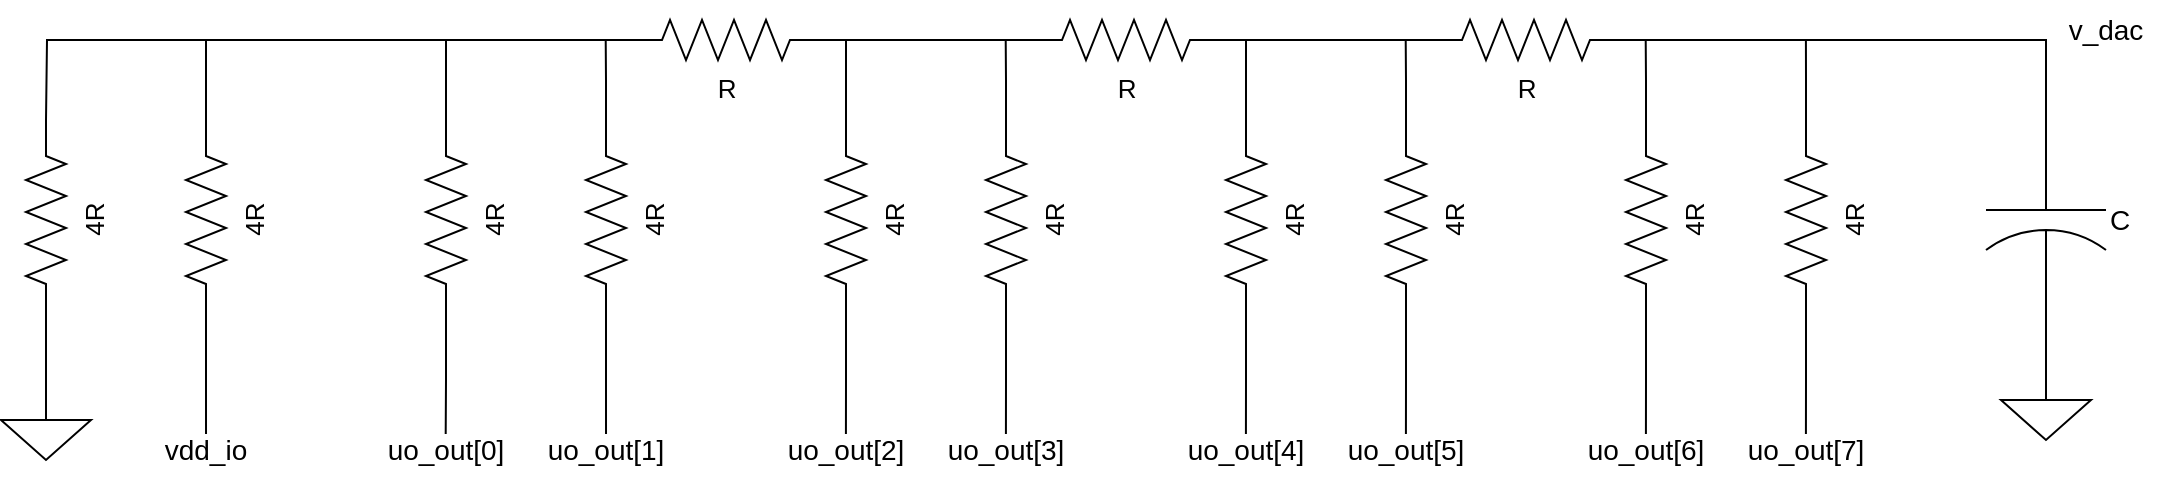 <mxfile version="24.4.0" type="device">
  <diagram name="Page-1" id="PKoAAupzK0NuDnj3Xvv7">
    <mxGraphModel dx="2284" dy="709" grid="1" gridSize="10" guides="1" tooltips="1" connect="1" arrows="1" fold="1" page="1" pageScale="1" pageWidth="850" pageHeight="1100" math="0" shadow="0">
      <root>
        <mxCell id="0" />
        <mxCell id="1" parent="0" />
        <mxCell id="kFpt1XJmLZRUc1uownQj-17" style="edgeStyle=orthogonalEdgeStyle;rounded=0;orthogonalLoop=1;jettySize=auto;html=1;exitX=1;exitY=0.5;exitDx=0;exitDy=0;exitPerimeter=0;strokeColor=default;align=center;verticalAlign=middle;fontFamily=Helvetica;fontSize=13;fontColor=default;labelBackgroundColor=default;endArrow=none;endFill=0;" parent="1" source="kFpt1XJmLZRUc1uownQj-1" edge="1">
          <mxGeometry relative="1" as="geometry">
            <mxPoint x="199.857" y="120" as="targetPoint" />
          </mxGeometry>
        </mxCell>
        <mxCell id="kFpt1XJmLZRUc1uownQj-60" style="edgeStyle=orthogonalEdgeStyle;rounded=0;orthogonalLoop=1;jettySize=auto;html=1;exitX=0;exitY=0.5;exitDx=0;exitDy=0;exitPerimeter=0;strokeColor=default;align=center;verticalAlign=middle;fontFamily=Helvetica;fontSize=11;fontColor=default;labelBackgroundColor=default;endArrow=none;endFill=0;" parent="1" source="kFpt1XJmLZRUc1uownQj-1" edge="1">
          <mxGeometry relative="1" as="geometry">
            <mxPoint x="199.961" y="320" as="targetPoint" />
          </mxGeometry>
        </mxCell>
        <mxCell id="kFpt1XJmLZRUc1uownQj-1" value="4R" style="pointerEvents=1;verticalLabelPosition=bottom;shadow=0;dashed=0;align=center;html=1;verticalAlign=top;shape=mxgraph.electrical.resistors.resistor_2;rotation=-90;fontSize=13;" parent="1" vertex="1">
          <mxGeometry x="150" y="200" width="100" height="20" as="geometry" />
        </mxCell>
        <mxCell id="kFpt1XJmLZRUc1uownQj-20" style="edgeStyle=orthogonalEdgeStyle;rounded=0;orthogonalLoop=1;jettySize=auto;html=1;exitX=1;exitY=0.5;exitDx=0;exitDy=0;exitPerimeter=0;strokeColor=default;align=center;verticalAlign=middle;fontFamily=Helvetica;fontSize=13;fontColor=default;labelBackgroundColor=default;endArrow=none;endFill=0;" parent="1" source="kFpt1XJmLZRUc1uownQj-3" edge="1">
          <mxGeometry relative="1" as="geometry">
            <mxPoint x="319.857" y="120" as="targetPoint" />
          </mxGeometry>
        </mxCell>
        <mxCell id="kFpt1XJmLZRUc1uownQj-61" style="edgeStyle=orthogonalEdgeStyle;rounded=0;orthogonalLoop=1;jettySize=auto;html=1;exitX=0;exitY=0.5;exitDx=0;exitDy=0;exitPerimeter=0;strokeColor=default;align=center;verticalAlign=middle;fontFamily=Helvetica;fontSize=11;fontColor=default;labelBackgroundColor=default;endArrow=none;endFill=0;" parent="1" source="kFpt1XJmLZRUc1uownQj-3" edge="1">
          <mxGeometry relative="1" as="geometry">
            <mxPoint x="319.961" y="320" as="targetPoint" />
          </mxGeometry>
        </mxCell>
        <mxCell id="kFpt1XJmLZRUc1uownQj-3" value="4R" style="pointerEvents=1;verticalLabelPosition=bottom;shadow=0;dashed=0;align=center;html=1;verticalAlign=top;shape=mxgraph.electrical.resistors.resistor_2;rotation=-90;fontSize=13;" parent="1" vertex="1">
          <mxGeometry x="270" y="200" width="100" height="20" as="geometry" />
        </mxCell>
        <mxCell id="kFpt1XJmLZRUc1uownQj-47" style="edgeStyle=orthogonalEdgeStyle;rounded=0;orthogonalLoop=1;jettySize=auto;html=1;exitX=1;exitY=0.5;exitDx=0;exitDy=0;exitPerimeter=0;strokeColor=default;align=center;verticalAlign=middle;fontFamily=Helvetica;fontSize=11;fontColor=default;labelBackgroundColor=default;endArrow=none;endFill=0;entryX=0;entryY=0.5;entryDx=0;entryDy=0;entryPerimeter=0;" parent="1" source="kFpt1XJmLZRUc1uownQj-4" target="kFpt1XJmLZRUc1uownQj-73" edge="1">
          <mxGeometry relative="1" as="geometry">
            <mxPoint x="440" y="120" as="targetPoint" />
          </mxGeometry>
        </mxCell>
        <mxCell id="kFpt1XJmLZRUc1uownQj-4" value="R" style="pointerEvents=1;verticalLabelPosition=bottom;shadow=0;dashed=0;align=center;html=1;verticalAlign=top;shape=mxgraph.electrical.resistors.resistor_2;rotation=0;fontSize=13;" parent="1" vertex="1">
          <mxGeometry x="210" y="110" width="100" height="20" as="geometry" />
        </mxCell>
        <mxCell id="kFpt1XJmLZRUc1uownQj-59" style="edgeStyle=orthogonalEdgeStyle;rounded=0;orthogonalLoop=1;jettySize=auto;html=1;exitX=0;exitY=0.5;exitDx=0;exitDy=0;exitPerimeter=0;strokeColor=default;align=center;verticalAlign=middle;fontFamily=Helvetica;fontSize=11;fontColor=default;labelBackgroundColor=default;endArrow=none;endFill=0;" parent="1" source="kFpt1XJmLZRUc1uownQj-5" edge="1">
          <mxGeometry relative="1" as="geometry">
            <mxPoint x="119.961" y="320" as="targetPoint" />
          </mxGeometry>
        </mxCell>
        <mxCell id="kFpt1XJmLZRUc1uownQj-5" value="4R" style="pointerEvents=1;verticalLabelPosition=bottom;shadow=0;dashed=0;align=center;html=1;verticalAlign=top;shape=mxgraph.electrical.resistors.resistor_2;rotation=-90;fontSize=13;" parent="1" vertex="1">
          <mxGeometry x="70" y="200" width="100" height="20" as="geometry" />
        </mxCell>
        <mxCell id="kFpt1XJmLZRUc1uownQj-26" style="edgeStyle=orthogonalEdgeStyle;rounded=0;orthogonalLoop=1;jettySize=auto;html=1;exitX=1;exitY=0.5;exitDx=0;exitDy=0;exitPerimeter=0;strokeColor=default;align=center;verticalAlign=middle;fontFamily=Helvetica;fontSize=13;fontColor=default;labelBackgroundColor=default;endArrow=none;endFill=0;" parent="1" source="kFpt1XJmLZRUc1uownQj-8" edge="1">
          <mxGeometry relative="1" as="geometry">
            <mxPoint x="399.954" y="120" as="targetPoint" />
          </mxGeometry>
        </mxCell>
        <mxCell id="kFpt1XJmLZRUc1uownQj-62" style="edgeStyle=orthogonalEdgeStyle;rounded=0;orthogonalLoop=1;jettySize=auto;html=1;exitX=0;exitY=0.5;exitDx=0;exitDy=0;exitPerimeter=0;strokeColor=default;align=center;verticalAlign=middle;fontFamily=Helvetica;fontSize=11;fontColor=default;labelBackgroundColor=default;endArrow=none;endFill=0;" parent="1" source="kFpt1XJmLZRUc1uownQj-8" edge="1">
          <mxGeometry relative="1" as="geometry">
            <mxPoint x="399.961" y="320" as="targetPoint" />
          </mxGeometry>
        </mxCell>
        <mxCell id="kFpt1XJmLZRUc1uownQj-8" value="4R" style="pointerEvents=1;verticalLabelPosition=bottom;shadow=0;dashed=0;align=center;html=1;verticalAlign=top;shape=mxgraph.electrical.resistors.resistor_2;rotation=-90;fontSize=13;" parent="1" vertex="1">
          <mxGeometry x="350" y="200" width="100" height="20" as="geometry" />
        </mxCell>
        <mxCell id="kFpt1XJmLZRUc1uownQj-16" style="edgeStyle=orthogonalEdgeStyle;rounded=0;orthogonalLoop=1;jettySize=auto;html=1;entryX=1;entryY=0.5;entryDx=0;entryDy=0;entryPerimeter=0;strokeColor=default;align=center;verticalAlign=middle;fontFamily=Helvetica;fontSize=13;fontColor=default;labelBackgroundColor=default;endArrow=none;endFill=0;" parent="1" source="kFpt1XJmLZRUc1uownQj-4" target="kFpt1XJmLZRUc1uownQj-5" edge="1">
          <mxGeometry relative="1" as="geometry" />
        </mxCell>
        <mxCell id="kFpt1XJmLZRUc1uownQj-27" style="edgeStyle=orthogonalEdgeStyle;rounded=0;orthogonalLoop=1;jettySize=auto;html=1;exitX=1;exitY=0.5;exitDx=0;exitDy=0;exitPerimeter=0;strokeColor=default;align=center;verticalAlign=middle;fontFamily=Helvetica;fontSize=13;fontColor=default;labelBackgroundColor=default;endArrow=none;endFill=0;" parent="1" source="kFpt1XJmLZRUc1uownQj-28" edge="1">
          <mxGeometry relative="1" as="geometry">
            <mxPoint x="-0.143" y="120" as="targetPoint" />
          </mxGeometry>
        </mxCell>
        <mxCell id="kFpt1XJmLZRUc1uownQj-58" style="edgeStyle=orthogonalEdgeStyle;rounded=0;orthogonalLoop=1;jettySize=auto;html=1;exitX=0;exitY=0.5;exitDx=0;exitDy=0;exitPerimeter=0;strokeColor=default;align=center;verticalAlign=middle;fontFamily=Helvetica;fontSize=11;fontColor=default;labelBackgroundColor=default;endArrow=none;endFill=0;" parent="1" source="kFpt1XJmLZRUc1uownQj-28" edge="1">
          <mxGeometry relative="1" as="geometry">
            <mxPoint x="-0.039" y="320" as="targetPoint" />
          </mxGeometry>
        </mxCell>
        <mxCell id="kFpt1XJmLZRUc1uownQj-28" value="4R" style="pointerEvents=1;verticalLabelPosition=bottom;shadow=0;dashed=0;align=center;html=1;verticalAlign=top;shape=mxgraph.electrical.resistors.resistor_2;rotation=-90;fontSize=13;" parent="1" vertex="1">
          <mxGeometry x="-50" y="200" width="100" height="20" as="geometry" />
        </mxCell>
        <mxCell id="kFpt1XJmLZRUc1uownQj-44" style="edgeStyle=orthogonalEdgeStyle;rounded=0;orthogonalLoop=1;jettySize=auto;html=1;exitX=1;exitY=0.5;exitDx=0;exitDy=0;exitPerimeter=0;strokeColor=default;align=center;verticalAlign=middle;fontFamily=Helvetica;fontSize=13;fontColor=default;labelBackgroundColor=default;endArrow=none;endFill=0;" parent="1" source="kFpt1XJmLZRUc1uownQj-29" edge="1">
          <mxGeometry relative="1" as="geometry">
            <mxPoint x="120" y="120" as="targetPoint" />
          </mxGeometry>
        </mxCell>
        <mxCell id="kFpt1XJmLZRUc1uownQj-29" value="R" style="pointerEvents=1;verticalLabelPosition=bottom;shadow=0;dashed=0;align=center;html=1;verticalAlign=top;shape=mxgraph.electrical.resistors.resistor_2;rotation=0;fontSize=13;" parent="1" vertex="1">
          <mxGeometry x="10" y="110" width="100" height="20" as="geometry" />
        </mxCell>
        <mxCell id="kFpt1XJmLZRUc1uownQj-57" style="edgeStyle=orthogonalEdgeStyle;rounded=0;orthogonalLoop=1;jettySize=auto;html=1;exitX=0;exitY=0.5;exitDx=0;exitDy=0;exitPerimeter=0;strokeColor=default;align=center;verticalAlign=middle;fontFamily=Helvetica;fontSize=11;fontColor=default;labelBackgroundColor=default;endArrow=none;endFill=0;" parent="1" source="kFpt1XJmLZRUc1uownQj-30" edge="1">
          <mxGeometry relative="1" as="geometry">
            <mxPoint x="-80.039" y="320" as="targetPoint" />
          </mxGeometry>
        </mxCell>
        <mxCell id="kFpt1XJmLZRUc1uownQj-30" value="4R" style="pointerEvents=1;verticalLabelPosition=bottom;shadow=0;dashed=0;align=center;html=1;verticalAlign=top;shape=mxgraph.electrical.resistors.resistor_2;rotation=-90;fontSize=13;" parent="1" vertex="1">
          <mxGeometry x="-130" y="200" width="100" height="20" as="geometry" />
        </mxCell>
        <mxCell id="kFpt1XJmLZRUc1uownQj-31" style="edgeStyle=orthogonalEdgeStyle;rounded=0;orthogonalLoop=1;jettySize=auto;html=1;entryX=1;entryY=0.5;entryDx=0;entryDy=0;entryPerimeter=0;strokeColor=default;align=center;verticalAlign=middle;fontFamily=Helvetica;fontSize=13;fontColor=default;labelBackgroundColor=default;endArrow=none;endFill=0;" parent="1" source="kFpt1XJmLZRUc1uownQj-29" target="kFpt1XJmLZRUc1uownQj-30" edge="1">
          <mxGeometry relative="1" as="geometry" />
        </mxCell>
        <mxCell id="kFpt1XJmLZRUc1uownQj-32" style="edgeStyle=orthogonalEdgeStyle;rounded=0;orthogonalLoop=1;jettySize=auto;html=1;exitX=1;exitY=0.5;exitDx=0;exitDy=0;exitPerimeter=0;strokeColor=default;align=center;verticalAlign=middle;fontFamily=Helvetica;fontSize=13;fontColor=default;labelBackgroundColor=default;endArrow=none;endFill=0;" parent="1" source="kFpt1XJmLZRUc1uownQj-33" edge="1">
          <mxGeometry relative="1" as="geometry">
            <mxPoint x="-200.143" y="120" as="targetPoint" />
          </mxGeometry>
        </mxCell>
        <mxCell id="kFpt1XJmLZRUc1uownQj-56" style="edgeStyle=orthogonalEdgeStyle;rounded=0;orthogonalLoop=1;jettySize=auto;html=1;exitX=0;exitY=0.5;exitDx=0;exitDy=0;exitPerimeter=0;strokeColor=default;align=center;verticalAlign=middle;fontFamily=Helvetica;fontSize=11;fontColor=default;labelBackgroundColor=default;endArrow=none;endFill=0;" parent="1" source="kFpt1XJmLZRUc1uownQj-33" edge="1">
          <mxGeometry relative="1" as="geometry">
            <mxPoint x="-199.989" y="320" as="targetPoint" />
          </mxGeometry>
        </mxCell>
        <mxCell id="kFpt1XJmLZRUc1uownQj-33" value="4R" style="pointerEvents=1;verticalLabelPosition=bottom;shadow=0;dashed=0;align=center;html=1;verticalAlign=top;shape=mxgraph.electrical.resistors.resistor_2;rotation=-90;fontSize=13;" parent="1" vertex="1">
          <mxGeometry x="-250" y="200" width="100" height="20" as="geometry" />
        </mxCell>
        <mxCell id="kFpt1XJmLZRUc1uownQj-43" style="edgeStyle=orthogonalEdgeStyle;rounded=0;orthogonalLoop=1;jettySize=auto;html=1;exitX=1;exitY=0.5;exitDx=0;exitDy=0;exitPerimeter=0;strokeColor=default;align=center;verticalAlign=middle;fontFamily=Helvetica;fontSize=13;fontColor=default;labelBackgroundColor=default;endArrow=none;endFill=0;" parent="1" source="kFpt1XJmLZRUc1uownQj-34" edge="1">
          <mxGeometry relative="1" as="geometry">
            <mxPoint x="-80" y="120" as="targetPoint" />
          </mxGeometry>
        </mxCell>
        <mxCell id="kFpt1XJmLZRUc1uownQj-34" value="R" style="pointerEvents=1;verticalLabelPosition=bottom;shadow=0;dashed=0;align=center;html=1;verticalAlign=top;shape=mxgraph.electrical.resistors.resistor_2;rotation=0;fontSize=13;" parent="1" vertex="1">
          <mxGeometry x="-190" y="110" width="100" height="20" as="geometry" />
        </mxCell>
        <mxCell id="kFpt1XJmLZRUc1uownQj-42" style="edgeStyle=orthogonalEdgeStyle;rounded=0;orthogonalLoop=1;jettySize=auto;html=1;exitX=1;exitY=0.5;exitDx=0;exitDy=0;exitPerimeter=0;strokeColor=default;align=center;verticalAlign=middle;fontFamily=Helvetica;fontSize=13;fontColor=default;labelBackgroundColor=default;endArrow=none;endFill=0;" parent="1" source="kFpt1XJmLZRUc1uownQj-35" edge="1">
          <mxGeometry relative="1" as="geometry">
            <mxPoint x="-280" y="120" as="targetPoint" />
          </mxGeometry>
        </mxCell>
        <mxCell id="kFpt1XJmLZRUc1uownQj-46" style="edgeStyle=orthogonalEdgeStyle;rounded=0;orthogonalLoop=1;jettySize=auto;html=1;exitX=0;exitY=0.5;exitDx=0;exitDy=0;exitPerimeter=0;strokeColor=default;align=center;verticalAlign=middle;fontFamily=Helvetica;fontSize=11;fontColor=default;labelBackgroundColor=default;endArrow=none;endFill=0;" parent="1" source="kFpt1XJmLZRUc1uownQj-35" edge="1">
          <mxGeometry relative="1" as="geometry">
            <mxPoint x="-280.172" y="320.0" as="targetPoint" />
          </mxGeometry>
        </mxCell>
        <mxCell id="kFpt1XJmLZRUc1uownQj-35" value="4R" style="pointerEvents=1;verticalLabelPosition=bottom;shadow=0;dashed=0;align=center;html=1;verticalAlign=top;shape=mxgraph.electrical.resistors.resistor_2;rotation=-90;fontSize=13;" parent="1" vertex="1">
          <mxGeometry x="-330" y="200" width="100" height="20" as="geometry" />
        </mxCell>
        <mxCell id="kFpt1XJmLZRUc1uownQj-41" style="edgeStyle=orthogonalEdgeStyle;rounded=0;orthogonalLoop=1;jettySize=auto;html=1;entryX=1;entryY=0.5;entryDx=0;entryDy=0;entryPerimeter=0;strokeColor=default;align=center;verticalAlign=middle;fontFamily=Helvetica;fontSize=13;fontColor=default;labelBackgroundColor=default;endArrow=none;endFill=0;exitX=0;exitY=0.5;exitDx=0;exitDy=0;exitPerimeter=0;" parent="1" source="kFpt1XJmLZRUc1uownQj-34" edge="1">
          <mxGeometry relative="1" as="geometry">
            <mxPoint x="-200" y="121" as="sourcePoint" />
            <mxPoint x="-480" y="160" as="targetPoint" />
          </mxGeometry>
        </mxCell>
        <mxCell id="kFpt1XJmLZRUc1uownQj-64" value="uo_out[0]" style="text;strokeColor=none;align=center;fillColor=none;html=1;verticalAlign=middle;whiteSpace=wrap;rounded=0;fontFamily=Helvetica;fontSize=14;fontColor=default;labelBackgroundColor=default;" parent="1" vertex="1">
          <mxGeometry x="-310" y="310" width="60" height="30" as="geometry" />
        </mxCell>
        <mxCell id="kFpt1XJmLZRUc1uownQj-65" value="uo_out[1]" style="text;strokeColor=none;align=center;fillColor=none;html=1;verticalAlign=middle;whiteSpace=wrap;rounded=0;fontFamily=Helvetica;fontSize=14;fontColor=default;labelBackgroundColor=default;" parent="1" vertex="1">
          <mxGeometry x="-230" y="310" width="60" height="30" as="geometry" />
        </mxCell>
        <mxCell id="kFpt1XJmLZRUc1uownQj-66" value="uo_out[2]" style="text;strokeColor=none;align=center;fillColor=none;html=1;verticalAlign=middle;whiteSpace=wrap;rounded=0;fontFamily=Helvetica;fontSize=14;fontColor=default;labelBackgroundColor=default;" parent="1" vertex="1">
          <mxGeometry x="-110" y="310" width="60" height="30" as="geometry" />
        </mxCell>
        <mxCell id="kFpt1XJmLZRUc1uownQj-67" value="uo_out[3]" style="text;strokeColor=none;align=center;fillColor=none;html=1;verticalAlign=middle;whiteSpace=wrap;rounded=0;fontFamily=Helvetica;fontSize=14;fontColor=default;labelBackgroundColor=default;" parent="1" vertex="1">
          <mxGeometry x="-30" y="310" width="60" height="30" as="geometry" />
        </mxCell>
        <mxCell id="kFpt1XJmLZRUc1uownQj-68" value="uo_out[4]" style="text;strokeColor=none;align=center;fillColor=none;html=1;verticalAlign=middle;whiteSpace=wrap;rounded=0;fontFamily=Helvetica;fontSize=14;fontColor=default;labelBackgroundColor=default;" parent="1" vertex="1">
          <mxGeometry x="90" y="310" width="60" height="30" as="geometry" />
        </mxCell>
        <mxCell id="kFpt1XJmLZRUc1uownQj-69" value="uo_out[5]" style="text;strokeColor=none;align=center;fillColor=none;html=1;verticalAlign=middle;whiteSpace=wrap;rounded=0;fontFamily=Helvetica;fontSize=14;fontColor=default;labelBackgroundColor=default;" parent="1" vertex="1">
          <mxGeometry x="170" y="310" width="60" height="30" as="geometry" />
        </mxCell>
        <mxCell id="kFpt1XJmLZRUc1uownQj-70" value="uo_out[6]" style="text;strokeColor=none;align=center;fillColor=none;html=1;verticalAlign=middle;whiteSpace=wrap;rounded=0;fontFamily=Helvetica;fontSize=14;fontColor=default;labelBackgroundColor=default;" parent="1" vertex="1">
          <mxGeometry x="290" y="310" width="60" height="30" as="geometry" />
        </mxCell>
        <mxCell id="kFpt1XJmLZRUc1uownQj-71" value="uo_out[7]" style="text;strokeColor=none;align=center;fillColor=none;html=1;verticalAlign=middle;whiteSpace=wrap;rounded=0;fontFamily=Helvetica;fontSize=14;fontColor=default;labelBackgroundColor=default;" parent="1" vertex="1">
          <mxGeometry x="370" y="310" width="60" height="30" as="geometry" />
        </mxCell>
        <mxCell id="kFpt1XJmLZRUc1uownQj-73" value="C" style="pointerEvents=1;verticalLabelPosition=middle;shadow=0;dashed=0;align=left;html=1;verticalAlign=middle;shape=mxgraph.electrical.capacitors.capacitor_2;fontFamily=Helvetica;fontSize=14;fontColor=default;labelBackgroundColor=default;direction=south;labelPosition=right;" parent="1" vertex="1">
          <mxGeometry x="490" y="160" width="60" height="100" as="geometry" />
        </mxCell>
        <mxCell id="kFpt1XJmLZRUc1uownQj-74" value="" style="pointerEvents=1;verticalLabelPosition=bottom;shadow=0;dashed=0;align=center;html=1;verticalAlign=top;shape=mxgraph.electrical.signal_sources.signal_ground;" parent="1" vertex="1">
          <mxGeometry x="497.5" y="290" width="45" height="30" as="geometry" />
        </mxCell>
        <mxCell id="kFpt1XJmLZRUc1uownQj-75" style="edgeStyle=orthogonalEdgeStyle;rounded=0;orthogonalLoop=1;jettySize=auto;html=1;exitX=0;exitY=0.5;exitDx=0;exitDy=0;exitPerimeter=0;strokeColor=default;align=center;verticalAlign=middle;fontFamily=Helvetica;fontSize=11;fontColor=default;labelBackgroundColor=default;endArrow=none;endFill=0;" parent="1" source="kFpt1XJmLZRUc1uownQj-76" edge="1">
          <mxGeometry relative="1" as="geometry">
            <mxPoint x="-399.989" y="320" as="targetPoint" />
          </mxGeometry>
        </mxCell>
        <mxCell id="kFpt1XJmLZRUc1uownQj-82" style="edgeStyle=orthogonalEdgeStyle;rounded=0;orthogonalLoop=1;jettySize=auto;html=1;exitX=1;exitY=0.5;exitDx=0;exitDy=0;exitPerimeter=0;strokeColor=default;align=center;verticalAlign=middle;fontFamily=Helvetica;fontSize=13;fontColor=default;labelBackgroundColor=default;endArrow=none;endFill=0;" parent="1" source="kFpt1XJmLZRUc1uownQj-76" edge="1">
          <mxGeometry relative="1" as="geometry">
            <mxPoint x="-400" y="120" as="targetPoint" />
          </mxGeometry>
        </mxCell>
        <mxCell id="kFpt1XJmLZRUc1uownQj-76" value="4R" style="pointerEvents=1;verticalLabelPosition=bottom;shadow=0;dashed=0;align=center;html=1;verticalAlign=top;shape=mxgraph.electrical.resistors.resistor_2;rotation=-90;fontSize=13;" parent="1" vertex="1">
          <mxGeometry x="-450" y="200" width="100" height="20" as="geometry" />
        </mxCell>
        <mxCell id="kFpt1XJmLZRUc1uownQj-77" style="edgeStyle=orthogonalEdgeStyle;rounded=0;orthogonalLoop=1;jettySize=auto;html=1;exitX=0;exitY=0.5;exitDx=0;exitDy=0;exitPerimeter=0;strokeColor=default;align=center;verticalAlign=middle;fontFamily=Helvetica;fontSize=11;fontColor=default;labelBackgroundColor=default;endArrow=none;endFill=0;" parent="1" source="kFpt1XJmLZRUc1uownQj-78" edge="1">
          <mxGeometry relative="1" as="geometry">
            <mxPoint x="-480" y="300" as="targetPoint" />
          </mxGeometry>
        </mxCell>
        <mxCell id="kFpt1XJmLZRUc1uownQj-78" value="4R" style="pointerEvents=1;verticalLabelPosition=bottom;shadow=0;dashed=0;align=center;html=1;verticalAlign=top;shape=mxgraph.electrical.resistors.resistor_2;rotation=-90;fontSize=13;" parent="1" vertex="1">
          <mxGeometry x="-530" y="200" width="100" height="20" as="geometry" />
        </mxCell>
        <mxCell id="kFpt1XJmLZRUc1uownQj-80" value="vdd_io" style="text;strokeColor=none;align=center;fillColor=none;html=1;verticalAlign=middle;whiteSpace=wrap;rounded=0;fontFamily=Helvetica;fontSize=14;fontColor=default;labelBackgroundColor=default;" parent="1" vertex="1">
          <mxGeometry x="-430" y="310" width="60" height="30" as="geometry" />
        </mxCell>
        <mxCell id="kFpt1XJmLZRUc1uownQj-83" value="" style="pointerEvents=1;verticalLabelPosition=bottom;shadow=0;dashed=0;align=center;html=1;verticalAlign=top;shape=mxgraph.electrical.signal_sources.signal_ground;" parent="1" vertex="1">
          <mxGeometry x="-502.5" y="300" width="45" height="30" as="geometry" />
        </mxCell>
        <mxCell id="kFpt1XJmLZRUc1uownQj-84" style="edgeStyle=orthogonalEdgeStyle;rounded=0;orthogonalLoop=1;jettySize=auto;html=1;exitX=1;exitY=0.5;exitDx=0;exitDy=0;exitPerimeter=0;entryX=0.5;entryY=0;entryDx=0;entryDy=0;entryPerimeter=0;strokeColor=default;align=center;verticalAlign=middle;fontFamily=Helvetica;fontSize=11;fontColor=default;labelBackgroundColor=default;endArrow=none;endFill=0;" parent="1" source="kFpt1XJmLZRUc1uownQj-73" target="kFpt1XJmLZRUc1uownQj-74" edge="1">
          <mxGeometry relative="1" as="geometry" />
        </mxCell>
        <mxCell id="kFpt1XJmLZRUc1uownQj-85" value="v_dac" style="text;strokeColor=none;align=center;fillColor=none;html=1;verticalAlign=middle;whiteSpace=wrap;rounded=0;fontFamily=Helvetica;fontSize=14;fontColor=default;labelBackgroundColor=default;" parent="1" vertex="1">
          <mxGeometry x="520" y="100" width="60" height="30" as="geometry" />
        </mxCell>
      </root>
    </mxGraphModel>
  </diagram>
</mxfile>
